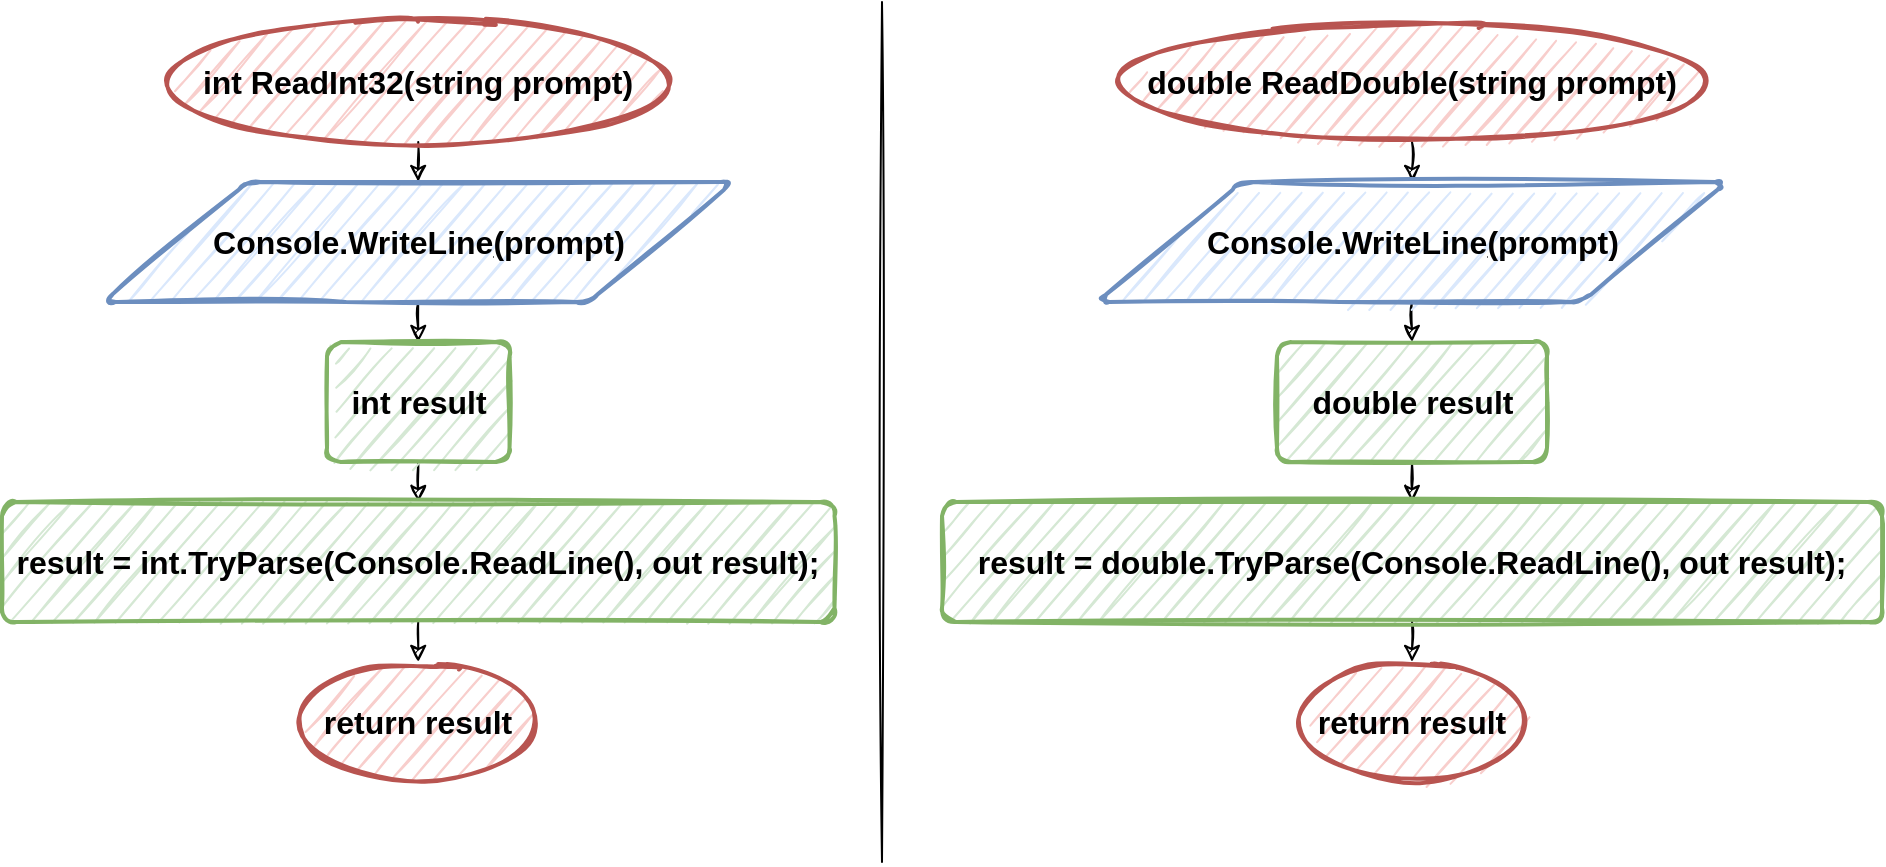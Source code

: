 <mxfile version="14.5.1" type="device" pages="2"><diagram name="Utils/Base" id="c7558073-3199-34d8-9f00-42111426c3f3"><mxGraphModel dx="1221" dy="714" grid="1" gridSize="10" guides="1" tooltips="1" connect="1" arrows="1" fold="1" page="1" pageScale="1" pageWidth="1169" pageHeight="827" background="none" math="0" shadow="0"><root><mxCell id="0"/><mxCell id="1" parent="0"/><mxCell id="V8N1Jt4GJGCZePtBYyCM-104" style="edgeStyle=orthogonalEdgeStyle;orthogonalLoop=1;jettySize=auto;html=1;exitX=0.5;exitY=1;exitDx=0;exitDy=0;exitPerimeter=0;entryX=0.5;entryY=0;entryDx=0;entryDy=0;sketch=1;" edge="1" parent="1" source="V8N1Jt4GJGCZePtBYyCM-97" target="V8N1Jt4GJGCZePtBYyCM-100"><mxGeometry relative="1" as="geometry"/></mxCell><mxCell id="V8N1Jt4GJGCZePtBYyCM-97" value="&lt;font style=&quot;font-size: 16px&quot;&gt;&lt;b&gt;int ReadInt32(string prompt)&lt;/b&gt;&lt;/font&gt;" style="strokeWidth=2;html=1;shape=mxgraph.flowchart.start_1;whiteSpace=wrap;fillColor=#f8cecc;strokeColor=#b85450;sketch=1;rounded=1;" vertex="1" parent="1"><mxGeometry x="203.12" y="209" width="240" height="60" as="geometry"/></mxCell><mxCell id="V8N1Jt4GJGCZePtBYyCM-99" value="&lt;font style=&quot;font-size: 16px&quot;&gt;&lt;b&gt;return result&lt;/b&gt;&lt;/font&gt;" style="strokeWidth=2;html=1;shape=mxgraph.flowchart.start_1;whiteSpace=wrap;fillColor=#f8cecc;strokeColor=#b85450;sketch=1;rounded=1;" vertex="1" parent="1"><mxGeometry x="266.38" y="529" width="113.5" height="60" as="geometry"/></mxCell><mxCell id="V8N1Jt4GJGCZePtBYyCM-105" style="edgeStyle=orthogonalEdgeStyle;orthogonalLoop=1;jettySize=auto;html=1;exitX=0.5;exitY=1;exitDx=0;exitDy=0;entryX=0.5;entryY=0;entryDx=0;entryDy=0;sketch=1;" edge="1" parent="1" source="V8N1Jt4GJGCZePtBYyCM-100" target="V8N1Jt4GJGCZePtBYyCM-102"><mxGeometry relative="1" as="geometry"/></mxCell><mxCell id="V8N1Jt4GJGCZePtBYyCM-100" value="&lt;b&gt;&lt;font style=&quot;font-size: 16px&quot;&gt;Console.WriteLine&lt;u&gt;(&lt;/u&gt;prompt)&lt;/font&gt;&lt;/b&gt;" style="shape=parallelogram;html=1;strokeWidth=2;perimeter=parallelogramPerimeter;whiteSpace=wrap;arcSize=12;size=0.23;fillColor=#dae8fc;strokeColor=#6c8ebf;sketch=1;rounded=1;" vertex="1" parent="1"><mxGeometry x="165.62" y="289" width="315" height="60" as="geometry"/></mxCell><mxCell id="V8N1Jt4GJGCZePtBYyCM-107" style="edgeStyle=orthogonalEdgeStyle;orthogonalLoop=1;jettySize=auto;html=1;exitX=0.5;exitY=1;exitDx=0;exitDy=0;entryX=0.5;entryY=0;entryDx=0;entryDy=0;sketch=1;" edge="1" parent="1" source="V8N1Jt4GJGCZePtBYyCM-102" target="V8N1Jt4GJGCZePtBYyCM-103"><mxGeometry relative="1" as="geometry"/></mxCell><mxCell id="V8N1Jt4GJGCZePtBYyCM-102" value="&lt;font style=&quot;font-size: 16px&quot;&gt;&lt;b&gt;int result&lt;/b&gt;&lt;/font&gt;" style="whiteSpace=wrap;html=1;absoluteArcSize=1;arcSize=14;strokeWidth=2;fillColor=#d5e8d4;strokeColor=#82b366;sketch=1;rounded=1;" vertex="1" parent="1"><mxGeometry x="277.51" y="369" width="91.25" height="60" as="geometry"/></mxCell><mxCell id="V8N1Jt4GJGCZePtBYyCM-108" style="edgeStyle=orthogonalEdgeStyle;orthogonalLoop=1;jettySize=auto;html=1;exitX=0.5;exitY=1;exitDx=0;exitDy=0;entryX=0.5;entryY=0;entryDx=0;entryDy=0;entryPerimeter=0;sketch=1;" edge="1" parent="1" source="V8N1Jt4GJGCZePtBYyCM-103" target="V8N1Jt4GJGCZePtBYyCM-99"><mxGeometry relative="1" as="geometry"/></mxCell><mxCell id="V8N1Jt4GJGCZePtBYyCM-103" value="&lt;font style=&quot;font-size: 16px&quot;&gt;&lt;b&gt;result =&amp;nbsp;&lt;/b&gt;&lt;/font&gt;&lt;span style=&quot;font-size: 16px&quot;&gt;&lt;b&gt;int.TryParse(Console.ReadLine(), out result);&lt;/b&gt;&lt;/span&gt;" style="whiteSpace=wrap;html=1;absoluteArcSize=1;arcSize=14;strokeWidth=2;fillColor=#d5e8d4;strokeColor=#82b366;sketch=1;rounded=1;" vertex="1" parent="1"><mxGeometry x="115" y="449" width="416.25" height="60" as="geometry"/></mxCell><mxCell id="V8N1Jt4GJGCZePtBYyCM-109" style="edgeStyle=orthogonalEdgeStyle;orthogonalLoop=1;jettySize=auto;html=1;exitX=0.5;exitY=1;exitDx=0;exitDy=0;exitPerimeter=0;entryX=0.5;entryY=0;entryDx=0;entryDy=0;sketch=1;" edge="1" parent="1" source="V8N1Jt4GJGCZePtBYyCM-110" target="V8N1Jt4GJGCZePtBYyCM-113"><mxGeometry relative="1" as="geometry"/></mxCell><mxCell id="V8N1Jt4GJGCZePtBYyCM-110" value="&lt;font style=&quot;font-size: 16px&quot;&gt;&lt;b&gt;double ReadDouble(string prompt)&lt;/b&gt;&lt;/font&gt;" style="strokeWidth=2;html=1;shape=mxgraph.flowchart.start_1;whiteSpace=wrap;fillColor=#f8cecc;strokeColor=#b85450;sketch=1;rounded=1;" vertex="1" parent="1"><mxGeometry x="670.94" y="209" width="298.12" height="60" as="geometry"/></mxCell><mxCell id="V8N1Jt4GJGCZePtBYyCM-111" value="&lt;font style=&quot;font-size: 16px&quot;&gt;&lt;b&gt;return result&lt;/b&gt;&lt;/font&gt;" style="strokeWidth=2;html=1;shape=mxgraph.flowchart.start_1;whiteSpace=wrap;fillColor=#f8cecc;strokeColor=#b85450;sketch=1;rounded=1;" vertex="1" parent="1"><mxGeometry x="763.25" y="529" width="113.5" height="60" as="geometry"/></mxCell><mxCell id="V8N1Jt4GJGCZePtBYyCM-112" style="edgeStyle=orthogonalEdgeStyle;orthogonalLoop=1;jettySize=auto;html=1;exitX=0.5;exitY=1;exitDx=0;exitDy=0;entryX=0.5;entryY=0;entryDx=0;entryDy=0;sketch=1;" edge="1" parent="1" source="V8N1Jt4GJGCZePtBYyCM-113" target="V8N1Jt4GJGCZePtBYyCM-115"><mxGeometry relative="1" as="geometry"/></mxCell><mxCell id="V8N1Jt4GJGCZePtBYyCM-113" value="&lt;b&gt;&lt;font style=&quot;font-size: 16px&quot;&gt;Console.WriteLine&lt;u&gt;(&lt;/u&gt;prompt)&lt;/font&gt;&lt;/b&gt;" style="shape=parallelogram;html=1;strokeWidth=2;perimeter=parallelogramPerimeter;whiteSpace=wrap;arcSize=12;size=0.23;fillColor=#dae8fc;strokeColor=#6c8ebf;sketch=1;rounded=1;" vertex="1" parent="1"><mxGeometry x="662.5" y="289" width="315" height="60" as="geometry"/></mxCell><mxCell id="V8N1Jt4GJGCZePtBYyCM-114" style="edgeStyle=orthogonalEdgeStyle;orthogonalLoop=1;jettySize=auto;html=1;exitX=0.5;exitY=1;exitDx=0;exitDy=0;entryX=0.5;entryY=0;entryDx=0;entryDy=0;sketch=1;" edge="1" parent="1" source="V8N1Jt4GJGCZePtBYyCM-115" target="V8N1Jt4GJGCZePtBYyCM-117"><mxGeometry relative="1" as="geometry"/></mxCell><mxCell id="V8N1Jt4GJGCZePtBYyCM-115" value="&lt;font style=&quot;font-size: 16px&quot;&gt;&lt;b&gt;double result&lt;/b&gt;&lt;/font&gt;" style="whiteSpace=wrap;html=1;absoluteArcSize=1;arcSize=14;strokeWidth=2;fillColor=#d5e8d4;strokeColor=#82b366;sketch=1;rounded=1;" vertex="1" parent="1"><mxGeometry x="752.5" y="369" width="135" height="60" as="geometry"/></mxCell><mxCell id="V8N1Jt4GJGCZePtBYyCM-116" style="edgeStyle=orthogonalEdgeStyle;orthogonalLoop=1;jettySize=auto;html=1;exitX=0.5;exitY=1;exitDx=0;exitDy=0;entryX=0.5;entryY=0;entryDx=0;entryDy=0;entryPerimeter=0;sketch=1;" edge="1" parent="1" source="V8N1Jt4GJGCZePtBYyCM-117" target="V8N1Jt4GJGCZePtBYyCM-111"><mxGeometry relative="1" as="geometry"/></mxCell><mxCell id="V8N1Jt4GJGCZePtBYyCM-117" value="&lt;font style=&quot;font-size: 16px&quot;&gt;&lt;b&gt;result =&amp;nbsp;&lt;/b&gt;&lt;/font&gt;&lt;span style=&quot;font-size: 16px&quot;&gt;&lt;b&gt;double.TryParse(Console.ReadLine(), out result);&lt;/b&gt;&lt;/span&gt;" style="whiteSpace=wrap;html=1;absoluteArcSize=1;arcSize=14;strokeWidth=2;fillColor=#d5e8d4;strokeColor=#82b366;sketch=1;rounded=1;" vertex="1" parent="1"><mxGeometry x="585" y="449" width="470" height="60" as="geometry"/></mxCell><mxCell id="V8N1Jt4GJGCZePtBYyCM-121" value="" style="endArrow=none;html=1;sketch=1;" edge="1" parent="1"><mxGeometry width="50" height="50" relative="1" as="geometry"><mxPoint x="555" y="629" as="sourcePoint"/><mxPoint x="555" y="199" as="targetPoint"/></mxGeometry></mxCell></root></mxGraphModel></diagram><diagram name="Utils/Matrix" id="scAj4umPLL26Sob_Q7ap"><mxGraphModel dx="2966" dy="1734" grid="1" gridSize="10" guides="1" tooltips="1" connect="1" arrows="1" fold="1" page="1" pageScale="1" pageWidth="1169" pageHeight="827" background="none" math="0" shadow="0"><root><mxCell id="TXyGvHpIAMWphCdxBbQA-0"/><mxCell id="TXyGvHpIAMWphCdxBbQA-1" parent="TXyGvHpIAMWphCdxBbQA-0"/><mxCell id="s-Clb07KN1zxnHHoy3LH-6" style="edgeStyle=orthogonalEdgeStyle;rounded=0;sketch=1;orthogonalLoop=1;jettySize=auto;html=1;exitX=0.5;exitY=1;exitDx=0;exitDy=0;exitPerimeter=0;entryX=0.5;entryY=0;entryDx=0;entryDy=0;entryPerimeter=0;" edge="1" parent="TXyGvHpIAMWphCdxBbQA-1" source="TXyGvHpIAMWphCdxBbQA-12" target="s-Clb07KN1zxnHHoy3LH-1"><mxGeometry relative="1" as="geometry"/></mxCell><mxCell id="TXyGvHpIAMWphCdxBbQA-12" value="&lt;font style=&quot;font-size: 16px&quot;&gt;&lt;b&gt;double[,] ReadDouble(int rowCount, int columnCount, string prompt)&lt;/b&gt;&lt;/font&gt;" style="strokeWidth=2;html=1;shape=mxgraph.flowchart.start_1;whiteSpace=wrap;fillColor=#f8cecc;strokeColor=#b85450;sketch=1;rounded=1;" vertex="1" parent="TXyGvHpIAMWphCdxBbQA-1"><mxGeometry x="20" y="20" width="614.53" height="60" as="geometry"/></mxCell><mxCell id="TXyGvHpIAMWphCdxBbQA-13" value="&lt;font style=&quot;font-size: 16px&quot;&gt;&lt;b&gt;return result&lt;/b&gt;&lt;/font&gt;" style="strokeWidth=2;html=1;shape=mxgraph.flowchart.start_1;whiteSpace=wrap;fillColor=#f8cecc;strokeColor=#b85450;sketch=1;rounded=1;" vertex="1" parent="TXyGvHpIAMWphCdxBbQA-1"><mxGeometry x="270.52" y="911" width="113.5" height="60" as="geometry"/></mxCell><mxCell id="s-Clb07KN1zxnHHoy3LH-3" style="edgeStyle=orthogonalEdgeStyle;rounded=0;sketch=1;orthogonalLoop=1;jettySize=auto;html=1;exitX=1;exitY=0.5;exitDx=0;exitDy=0;exitPerimeter=0;entryX=0.5;entryY=0;entryDx=0;entryDy=0;" edge="1" parent="TXyGvHpIAMWphCdxBbQA-1" source="s-Clb07KN1zxnHHoy3LH-1" target="s-Clb07KN1zxnHHoy3LH-2"><mxGeometry relative="1" as="geometry"/></mxCell><mxCell id="s-Clb07KN1zxnHHoy3LH-10" style="edgeStyle=orthogonalEdgeStyle;rounded=0;sketch=1;orthogonalLoop=1;jettySize=auto;html=1;exitX=0;exitY=0.5;exitDx=0;exitDy=0;exitPerimeter=0;entryX=0.5;entryY=0;entryDx=0;entryDy=0;entryPerimeter=0;" edge="1" parent="TXyGvHpIAMWphCdxBbQA-1" source="s-Clb07KN1zxnHHoy3LH-1" target="s-Clb07KN1zxnHHoy3LH-7"><mxGeometry relative="1" as="geometry"/></mxCell><mxCell id="s-Clb07KN1zxnHHoy3LH-1" value="&lt;b&gt;&lt;font style=&quot;font-size: 16px&quot;&gt;if rowCount &amp;lt; 0&lt;/font&gt;&lt;/b&gt;" style="strokeWidth=2;html=1;shape=mxgraph.flowchart.decision;whiteSpace=wrap;rounded=1;sketch=1;fillColor=#ffe6cc;strokeColor=#d79b00;" vertex="1" parent="TXyGvHpIAMWphCdxBbQA-1"><mxGeometry x="167.26" y="101" width="320" height="60" as="geometry"/></mxCell><mxCell id="s-Clb07KN1zxnHHoy3LH-5" style="edgeStyle=orthogonalEdgeStyle;rounded=0;sketch=1;orthogonalLoop=1;jettySize=auto;html=1;exitX=0.5;exitY=1;exitDx=0;exitDy=0;entryX=0.5;entryY=0;entryDx=0;entryDy=0;entryPerimeter=0;" edge="1" parent="TXyGvHpIAMWphCdxBbQA-1" source="s-Clb07KN1zxnHHoy3LH-2" target="s-Clb07KN1zxnHHoy3LH-4"><mxGeometry relative="1" as="geometry"/></mxCell><mxCell id="s-Clb07KN1zxnHHoy3LH-2" value="&lt;span style=&quot;font-size: 16px&quot;&gt;&lt;b&gt;throw new ArgumentOutOfRangeException(nameof(rowCount), &quot;matrix row count can't be negative&quot;);&lt;/b&gt;&lt;/span&gt;" style="shape=parallelogram;html=1;strokeWidth=2;perimeter=parallelogramPerimeter;whiteSpace=wrap;arcSize=12;size=0.076;fillColor=#dae8fc;strokeColor=#6c8ebf;sketch=1;rounded=1;" vertex="1" parent="TXyGvHpIAMWphCdxBbQA-1"><mxGeometry x="470" y="181" width="882.5" height="60" as="geometry"/></mxCell><mxCell id="s-Clb07KN1zxnHHoy3LH-4" value="&lt;font style=&quot;font-size: 16px&quot;&gt;&lt;b&gt;return nothing&lt;/b&gt;&lt;/font&gt;" style="strokeWidth=2;html=1;shape=mxgraph.flowchart.start_1;whiteSpace=wrap;fillColor=#f8cecc;strokeColor=#b85450;sketch=1;rounded=1;" vertex="1" parent="TXyGvHpIAMWphCdxBbQA-1"><mxGeometry x="843.5" y="261" width="135.5" height="60" as="geometry"/></mxCell><mxCell id="s-Clb07KN1zxnHHoy3LH-11" style="edgeStyle=orthogonalEdgeStyle;rounded=0;sketch=1;orthogonalLoop=1;jettySize=auto;html=1;exitX=1;exitY=0.5;exitDx=0;exitDy=0;exitPerimeter=0;" edge="1" parent="TXyGvHpIAMWphCdxBbQA-1" source="s-Clb07KN1zxnHHoy3LH-7" target="s-Clb07KN1zxnHHoy3LH-8"><mxGeometry relative="1" as="geometry"/></mxCell><mxCell id="s-Clb07KN1zxnHHoy3LH-16" style="edgeStyle=orthogonalEdgeStyle;rounded=0;sketch=1;orthogonalLoop=1;jettySize=auto;html=1;exitX=0.5;exitY=1;exitDx=0;exitDy=0;exitPerimeter=0;entryX=0.5;entryY=0;entryDx=0;entryDy=0;" edge="1" parent="TXyGvHpIAMWphCdxBbQA-1" source="s-Clb07KN1zxnHHoy3LH-7" target="s-Clb07KN1zxnHHoy3LH-15"><mxGeometry relative="1" as="geometry"/></mxCell><mxCell id="s-Clb07KN1zxnHHoy3LH-7" value="&lt;b&gt;&lt;font style=&quot;font-size: 16px&quot;&gt;if columnCount &amp;lt; 0&lt;/font&gt;&lt;/b&gt;" style="strokeWidth=2;html=1;shape=mxgraph.flowchart.decision;whiteSpace=wrap;rounded=1;sketch=1;fillColor=#ffe6cc;strokeColor=#d79b00;" vertex="1" parent="TXyGvHpIAMWphCdxBbQA-1"><mxGeometry x="167.26" y="321" width="320" height="60" as="geometry"/></mxCell><mxCell id="s-Clb07KN1zxnHHoy3LH-12" style="edgeStyle=orthogonalEdgeStyle;rounded=0;sketch=1;orthogonalLoop=1;jettySize=auto;html=1;exitX=0.5;exitY=1;exitDx=0;exitDy=0;entryX=0.5;entryY=0;entryDx=0;entryDy=0;entryPerimeter=0;" edge="1" parent="TXyGvHpIAMWphCdxBbQA-1" source="s-Clb07KN1zxnHHoy3LH-8" target="s-Clb07KN1zxnHHoy3LH-9"><mxGeometry relative="1" as="geometry"/></mxCell><mxCell id="s-Clb07KN1zxnHHoy3LH-8" value="&lt;span style=&quot;font-size: 16px&quot;&gt;&lt;b&gt;throw new ArgumentOutOfRangeException(nameof(rowCount), &quot;matrix row count can't be negative&quot;);&lt;/b&gt;&lt;/span&gt;" style="shape=parallelogram;html=1;strokeWidth=2;perimeter=parallelogramPerimeter;whiteSpace=wrap;arcSize=12;size=0.076;fillColor=#dae8fc;strokeColor=#6c8ebf;sketch=1;rounded=1;" vertex="1" parent="TXyGvHpIAMWphCdxBbQA-1"><mxGeometry x="462.5" y="401" width="882.5" height="60" as="geometry"/></mxCell><mxCell id="s-Clb07KN1zxnHHoy3LH-9" value="&lt;font style=&quot;font-size: 16px&quot;&gt;&lt;b&gt;return nothing&lt;/b&gt;&lt;/font&gt;" style="strokeWidth=2;html=1;shape=mxgraph.flowchart.start_1;whiteSpace=wrap;fillColor=#f8cecc;strokeColor=#b85450;sketch=1;rounded=1;" vertex="1" parent="TXyGvHpIAMWphCdxBbQA-1"><mxGeometry x="836" y="481" width="135.5" height="60" as="geometry"/></mxCell><mxCell id="s-Clb07KN1zxnHHoy3LH-20" style="edgeStyle=orthogonalEdgeStyle;rounded=0;sketch=1;orthogonalLoop=1;jettySize=auto;html=1;exitX=0.5;exitY=1;exitDx=0;exitDy=0;entryX=0.5;entryY=0;entryDx=0;entryDy=0;entryPerimeter=0;" edge="1" parent="TXyGvHpIAMWphCdxBbQA-1" source="s-Clb07KN1zxnHHoy3LH-15" target="s-Clb07KN1zxnHHoy3LH-17"><mxGeometry relative="1" as="geometry"/></mxCell><mxCell id="s-Clb07KN1zxnHHoy3LH-15" value="&lt;font style=&quot;font-size: 16px&quot;&gt;&lt;b&gt;double[,] result = new double[rowCount, columnCount]&lt;/b&gt;&lt;/font&gt;" style="whiteSpace=wrap;html=1;absoluteArcSize=1;arcSize=14;strokeWidth=2;fillColor=#d5e8d4;strokeColor=#82b366;sketch=1;rounded=1;" vertex="1" parent="TXyGvHpIAMWphCdxBbQA-1"><mxGeometry x="102.26" y="541" width="450" height="60" as="geometry"/></mxCell><mxCell id="s-Clb07KN1zxnHHoy3LH-19" style="edgeStyle=orthogonalEdgeStyle;rounded=0;sketch=1;orthogonalLoop=1;jettySize=auto;html=1;exitX=1;exitY=0.5;exitDx=0;exitDy=0;exitPerimeter=0;entryX=0.5;entryY=0;entryDx=0;entryDy=0;entryPerimeter=0;" edge="1" parent="TXyGvHpIAMWphCdxBbQA-1" source="s-Clb07KN1zxnHHoy3LH-17" target="s-Clb07KN1zxnHHoy3LH-18"><mxGeometry relative="1" as="geometry"/></mxCell><mxCell id="s-Clb07KN1zxnHHoy3LH-25" style="edgeStyle=orthogonalEdgeStyle;rounded=0;sketch=1;orthogonalLoop=1;jettySize=auto;html=1;exitX=0.5;exitY=1;exitDx=0;exitDy=0;exitPerimeter=0;" edge="1" parent="TXyGvHpIAMWphCdxBbQA-1" source="s-Clb07KN1zxnHHoy3LH-17" target="TXyGvHpIAMWphCdxBbQA-13"><mxGeometry relative="1" as="geometry"/></mxCell><mxCell id="s-Clb07KN1zxnHHoy3LH-17" value="&lt;b&gt;&lt;font style=&quot;font-size: 16px&quot;&gt;for i in 0..rowCount&amp;nbsp;&lt;/font&gt;&lt;/b&gt;" style="strokeWidth=2;html=1;shape=mxgraph.flowchart.decision;whiteSpace=wrap;rounded=1;sketch=1;fillColor=#e1d5e7;strokeColor=#9673a6;" vertex="1" parent="TXyGvHpIAMWphCdxBbQA-1"><mxGeometry x="167.26" y="631" width="320" height="60" as="geometry"/></mxCell><mxCell id="s-Clb07KN1zxnHHoy3LH-22" style="edgeStyle=orthogonalEdgeStyle;rounded=0;sketch=1;orthogonalLoop=1;jettySize=auto;html=1;exitX=1;exitY=0.5;exitDx=0;exitDy=0;exitPerimeter=0;" edge="1" parent="TXyGvHpIAMWphCdxBbQA-1" source="s-Clb07KN1zxnHHoy3LH-18" target="s-Clb07KN1zxnHHoy3LH-21"><mxGeometry relative="1" as="geometry"/></mxCell><mxCell id="s-Clb07KN1zxnHHoy3LH-24" style="edgeStyle=orthogonalEdgeStyle;rounded=0;sketch=1;orthogonalLoop=1;jettySize=auto;html=1;exitX=0;exitY=0.5;exitDx=0;exitDy=0;exitPerimeter=0;entryX=0.737;entryY=0.806;entryDx=0;entryDy=0;entryPerimeter=0;" edge="1" parent="TXyGvHpIAMWphCdxBbQA-1" source="s-Clb07KN1zxnHHoy3LH-18" target="s-Clb07KN1zxnHHoy3LH-17"><mxGeometry relative="1" as="geometry"/></mxCell><mxCell id="s-Clb07KN1zxnHHoy3LH-18" value="&lt;b&gt;&lt;font style=&quot;font-size: 16px&quot;&gt;for j in 0..rowCount&amp;nbsp;&lt;/font&gt;&lt;/b&gt;" style="strokeWidth=2;html=1;shape=mxgraph.flowchart.decision;whiteSpace=wrap;rounded=1;sketch=1;fillColor=#e1d5e7;strokeColor=#9673a6;" vertex="1" parent="TXyGvHpIAMWphCdxBbQA-1"><mxGeometry x="500" y="731" width="320" height="60" as="geometry"/></mxCell><mxCell id="s-Clb07KN1zxnHHoy3LH-23" style="edgeStyle=orthogonalEdgeStyle;rounded=0;sketch=1;orthogonalLoop=1;jettySize=auto;html=1;exitX=0;exitY=0.5;exitDx=0;exitDy=0;entryX=0.715;entryY=0.771;entryDx=0;entryDy=0;entryPerimeter=0;" edge="1" parent="TXyGvHpIAMWphCdxBbQA-1" source="s-Clb07KN1zxnHHoy3LH-21" target="s-Clb07KN1zxnHHoy3LH-18"><mxGeometry relative="1" as="geometry"/></mxCell><mxCell id="s-Clb07KN1zxnHHoy3LH-21" value="&lt;font style=&quot;font-size: 16px&quot;&gt;&lt;b&gt;result[i, j] =&amp;nbsp;&lt;/b&gt;&lt;/font&gt;&lt;span style=&quot;font-size: 16px&quot;&gt;&lt;b&gt;Base.ReadDouble(string.Format(CultureInfo.CurrentCulture, prompt, i, j));&lt;/b&gt;&lt;/span&gt;" style="whiteSpace=wrap;html=1;absoluteArcSize=1;arcSize=14;strokeWidth=2;fillColor=#d5e8d4;strokeColor=#82b366;sketch=1;rounded=1;" vertex="1" parent="TXyGvHpIAMWphCdxBbQA-1"><mxGeometry x="829" y="841" width="680" height="60" as="geometry"/></mxCell></root></mxGraphModel></diagram></mxfile>